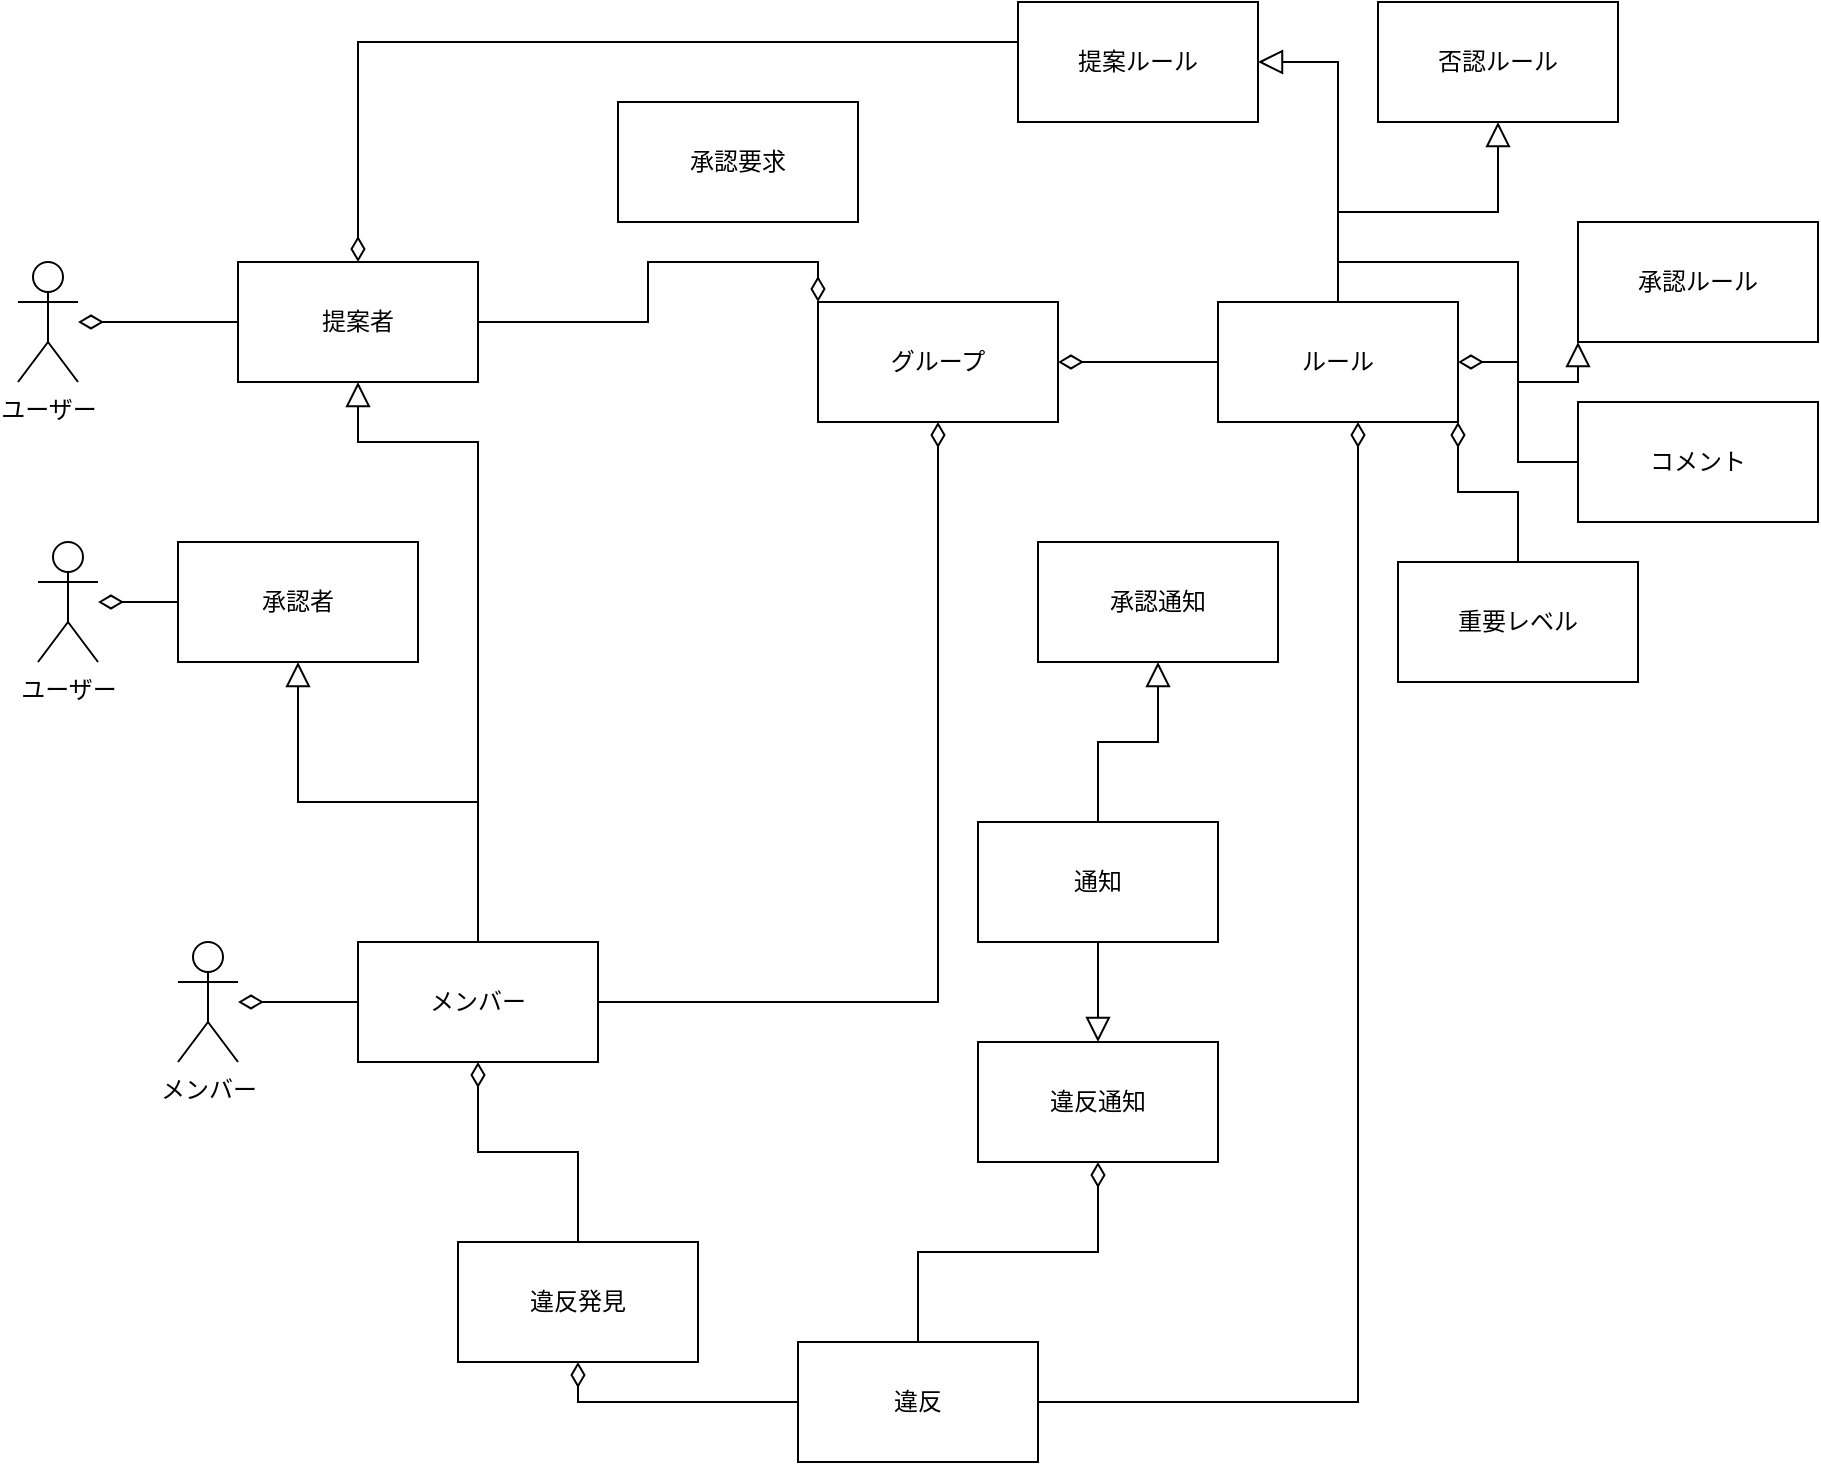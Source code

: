 <mxfile version="19.0.0" type="github">
  <diagram id="R2lEEEUBdFMjLlhIrx00" name="ドメインモデル図">
    <mxGraphModel dx="2276" dy="1926" grid="1" gridSize="10" guides="1" tooltips="1" connect="1" arrows="1" fold="1" page="1" pageScale="1" pageWidth="850" pageHeight="1100" math="0" shadow="0" extFonts="Permanent Marker^https://fonts.googleapis.com/css?family=Permanent+Marker">
      <root>
        <mxCell id="0" />
        <mxCell id="1" parent="0" />
        <mxCell id="_SxBBcL78iUrck4OVo9e-7" value="グループ" style="rounded=0;whiteSpace=wrap;html=1;" vertex="1" parent="1">
          <mxGeometry x="370" y="90" width="120" height="60" as="geometry" />
        </mxCell>
        <mxCell id="-lfu1qbJymrr4VfXlg2W-14" style="edgeStyle=orthogonalEdgeStyle;rounded=0;orthogonalLoop=1;jettySize=auto;html=1;endArrow=diamondThin;endFill=0;endSize=10;" edge="1" parent="1" source="-lfu1qbJymrr4VfXlg2W-2" target="-lfu1qbJymrr4VfXlg2W-4">
          <mxGeometry relative="1" as="geometry" />
        </mxCell>
        <mxCell id="-lfu1qbJymrr4VfXlg2W-2" value="承認者" style="rounded=0;whiteSpace=wrap;html=1;" vertex="1" parent="1">
          <mxGeometry x="50" y="210" width="120" height="60" as="geometry" />
        </mxCell>
        <mxCell id="-lfu1qbJymrr4VfXlg2W-11" style="edgeStyle=orthogonalEdgeStyle;rounded=0;orthogonalLoop=1;jettySize=auto;html=1;entryX=0;entryY=0;entryDx=0;entryDy=0;endArrow=diamondThin;endFill=0;endSize=10;" edge="1" parent="1" source="-lfu1qbJymrr4VfXlg2W-3" target="_SxBBcL78iUrck4OVo9e-7">
          <mxGeometry relative="1" as="geometry" />
        </mxCell>
        <mxCell id="-lfu1qbJymrr4VfXlg2W-29" style="edgeStyle=orthogonalEdgeStyle;rounded=0;orthogonalLoop=1;jettySize=auto;html=1;endArrow=diamondThin;endFill=0;endSize=10;" edge="1" parent="1" source="-lfu1qbJymrr4VfXlg2W-3" target="-lfu1qbJymrr4VfXlg2W-15">
          <mxGeometry relative="1" as="geometry" />
        </mxCell>
        <mxCell id="-lfu1qbJymrr4VfXlg2W-3" value="提案者" style="rounded=0;whiteSpace=wrap;html=1;" vertex="1" parent="1">
          <mxGeometry x="80" y="70" width="120" height="60" as="geometry" />
        </mxCell>
        <mxCell id="-lfu1qbJymrr4VfXlg2W-4" value="ユーザー" style="shape=umlActor;verticalLabelPosition=bottom;verticalAlign=top;html=1;outlineConnect=0;" vertex="1" parent="1">
          <mxGeometry x="-20" y="210" width="30" height="60" as="geometry" />
        </mxCell>
        <mxCell id="-lfu1qbJymrr4VfXlg2W-10" style="edgeStyle=orthogonalEdgeStyle;rounded=0;orthogonalLoop=1;jettySize=auto;html=1;entryX=1;entryY=0.5;entryDx=0;entryDy=0;endArrow=diamondThin;endFill=0;endSize=10;" edge="1" parent="1" source="-lfu1qbJymrr4VfXlg2W-5" target="_SxBBcL78iUrck4OVo9e-7">
          <mxGeometry relative="1" as="geometry" />
        </mxCell>
        <mxCell id="-lfu1qbJymrr4VfXlg2W-51" style="edgeStyle=orthogonalEdgeStyle;rounded=0;orthogonalLoop=1;jettySize=auto;html=1;entryX=0;entryY=1;entryDx=0;entryDy=0;endArrow=block;endFill=0;endSize=10;exitX=0.5;exitY=0;exitDx=0;exitDy=0;" edge="1" parent="1" source="-lfu1qbJymrr4VfXlg2W-5" target="-lfu1qbJymrr4VfXlg2W-50">
          <mxGeometry relative="1" as="geometry" />
        </mxCell>
        <mxCell id="-lfu1qbJymrr4VfXlg2W-53" style="edgeStyle=orthogonalEdgeStyle;rounded=0;orthogonalLoop=1;jettySize=auto;html=1;endArrow=block;endFill=0;endSize=10;" edge="1" parent="1" source="-lfu1qbJymrr4VfXlg2W-5" target="-lfu1qbJymrr4VfXlg2W-52">
          <mxGeometry relative="1" as="geometry" />
        </mxCell>
        <mxCell id="-lfu1qbJymrr4VfXlg2W-55" style="edgeStyle=orthogonalEdgeStyle;rounded=0;orthogonalLoop=1;jettySize=auto;html=1;entryX=1;entryY=0.5;entryDx=0;entryDy=0;endArrow=block;endFill=0;endSize=10;" edge="1" parent="1" source="-lfu1qbJymrr4VfXlg2W-5" target="-lfu1qbJymrr4VfXlg2W-28">
          <mxGeometry relative="1" as="geometry" />
        </mxCell>
        <mxCell id="-lfu1qbJymrr4VfXlg2W-5" value="ルール" style="rounded=0;whiteSpace=wrap;html=1;" vertex="1" parent="1">
          <mxGeometry x="570" y="90" width="120" height="60" as="geometry" />
        </mxCell>
        <mxCell id="-lfu1qbJymrr4VfXlg2W-15" value="ユーザー" style="shape=umlActor;verticalLabelPosition=bottom;verticalAlign=top;html=1;outlineConnect=0;" vertex="1" parent="1">
          <mxGeometry x="-30" y="70" width="30" height="60" as="geometry" />
        </mxCell>
        <mxCell id="-lfu1qbJymrr4VfXlg2W-18" value="承認要求" style="rounded=0;whiteSpace=wrap;html=1;" vertex="1" parent="1">
          <mxGeometry x="270" y="-10" width="120" height="60" as="geometry" />
        </mxCell>
        <mxCell id="-lfu1qbJymrr4VfXlg2W-21" style="edgeStyle=orthogonalEdgeStyle;rounded=0;orthogonalLoop=1;jettySize=auto;html=1;entryX=1;entryY=0.5;entryDx=0;entryDy=0;endArrow=diamondThin;endFill=0;endSize=10;" edge="1" parent="1" source="-lfu1qbJymrr4VfXlg2W-20" target="-lfu1qbJymrr4VfXlg2W-5">
          <mxGeometry relative="1" as="geometry" />
        </mxCell>
        <mxCell id="-lfu1qbJymrr4VfXlg2W-20" value="コメント" style="rounded=0;whiteSpace=wrap;html=1;" vertex="1" parent="1">
          <mxGeometry x="750" y="140" width="120" height="60" as="geometry" />
        </mxCell>
        <mxCell id="-lfu1qbJymrr4VfXlg2W-22" value="メンバー" style="shape=umlActor;verticalLabelPosition=bottom;verticalAlign=top;html=1;outlineConnect=0;" vertex="1" parent="1">
          <mxGeometry x="50" y="410" width="30" height="60" as="geometry" />
        </mxCell>
        <mxCell id="-lfu1qbJymrr4VfXlg2W-36" style="edgeStyle=orthogonalEdgeStyle;rounded=0;orthogonalLoop=1;jettySize=auto;html=1;endArrow=diamondThin;endFill=0;endSize=10;" edge="1" parent="1" source="-lfu1qbJymrr4VfXlg2W-23" target="-lfu1qbJymrr4VfXlg2W-31">
          <mxGeometry relative="1" as="geometry" />
        </mxCell>
        <mxCell id="-lfu1qbJymrr4VfXlg2W-38" style="edgeStyle=orthogonalEdgeStyle;rounded=0;orthogonalLoop=1;jettySize=auto;html=1;endArrow=diamondThin;endFill=0;endSize=10;entryX=0.5;entryY=1;entryDx=0;entryDy=0;" edge="1" parent="1" source="-lfu1qbJymrr4VfXlg2W-31" target="_SxBBcL78iUrck4OVo9e-7">
          <mxGeometry relative="1" as="geometry">
            <mxPoint x="200" y="400" as="sourcePoint" />
            <mxPoint x="410" y="190" as="targetPoint" />
          </mxGeometry>
        </mxCell>
        <mxCell id="-lfu1qbJymrr4VfXlg2W-23" value="違反発見" style="rounded=0;whiteSpace=wrap;html=1;" vertex="1" parent="1">
          <mxGeometry x="190" y="560" width="120" height="60" as="geometry" />
        </mxCell>
        <mxCell id="-lfu1qbJymrr4VfXlg2W-47" style="edgeStyle=orthogonalEdgeStyle;rounded=0;orthogonalLoop=1;jettySize=auto;html=1;entryX=1;entryY=1;entryDx=0;entryDy=0;endArrow=diamondThin;endFill=0;endSize=10;" edge="1" parent="1" source="-lfu1qbJymrr4VfXlg2W-24" target="-lfu1qbJymrr4VfXlg2W-5">
          <mxGeometry relative="1" as="geometry" />
        </mxCell>
        <mxCell id="-lfu1qbJymrr4VfXlg2W-24" value="重要レベル" style="rounded=0;whiteSpace=wrap;html=1;" vertex="1" parent="1">
          <mxGeometry x="660" y="220" width="120" height="60" as="geometry" />
        </mxCell>
        <mxCell id="-lfu1qbJymrr4VfXlg2W-48" style="edgeStyle=orthogonalEdgeStyle;rounded=0;orthogonalLoop=1;jettySize=auto;html=1;endArrow=block;endFill=0;endSize=10;" edge="1" parent="1" source="-lfu1qbJymrr4VfXlg2W-25" target="-lfu1qbJymrr4VfXlg2W-27">
          <mxGeometry relative="1" as="geometry" />
        </mxCell>
        <mxCell id="-lfu1qbJymrr4VfXlg2W-49" style="edgeStyle=orthogonalEdgeStyle;rounded=0;orthogonalLoop=1;jettySize=auto;html=1;endArrow=block;endFill=0;endSize=10;" edge="1" parent="1" source="-lfu1qbJymrr4VfXlg2W-25" target="-lfu1qbJymrr4VfXlg2W-26">
          <mxGeometry relative="1" as="geometry" />
        </mxCell>
        <mxCell id="-lfu1qbJymrr4VfXlg2W-25" value="通知" style="rounded=0;whiteSpace=wrap;html=1;" vertex="1" parent="1">
          <mxGeometry x="450" y="350" width="120" height="60" as="geometry" />
        </mxCell>
        <mxCell id="-lfu1qbJymrr4VfXlg2W-26" value="違反通知" style="rounded=0;whiteSpace=wrap;html=1;" vertex="1" parent="1">
          <mxGeometry x="450" y="460" width="120" height="60" as="geometry" />
        </mxCell>
        <mxCell id="-lfu1qbJymrr4VfXlg2W-27" value="承認通知" style="rounded=0;whiteSpace=wrap;html=1;" vertex="1" parent="1">
          <mxGeometry x="480" y="210" width="120" height="60" as="geometry" />
        </mxCell>
        <mxCell id="-lfu1qbJymrr4VfXlg2W-42" style="edgeStyle=orthogonalEdgeStyle;rounded=0;orthogonalLoop=1;jettySize=auto;html=1;entryX=0.5;entryY=0;entryDx=0;entryDy=0;endArrow=diamondThin;endFill=0;endSize=10;exitX=0;exitY=0.5;exitDx=0;exitDy=0;" edge="1" parent="1" source="-lfu1qbJymrr4VfXlg2W-28" target="-lfu1qbJymrr4VfXlg2W-3">
          <mxGeometry relative="1" as="geometry">
            <Array as="points">
              <mxPoint x="470" y="-40" />
              <mxPoint x="140" y="-40" />
            </Array>
          </mxGeometry>
        </mxCell>
        <mxCell id="-lfu1qbJymrr4VfXlg2W-28" value="提案ルール" style="rounded=0;whiteSpace=wrap;html=1;" vertex="1" parent="1">
          <mxGeometry x="470" y="-60" width="120" height="60" as="geometry" />
        </mxCell>
        <mxCell id="-lfu1qbJymrr4VfXlg2W-32" style="edgeStyle=orthogonalEdgeStyle;rounded=0;orthogonalLoop=1;jettySize=auto;html=1;endArrow=diamondThin;endFill=0;endSize=10;" edge="1" parent="1" source="-lfu1qbJymrr4VfXlg2W-31" target="-lfu1qbJymrr4VfXlg2W-22">
          <mxGeometry relative="1" as="geometry" />
        </mxCell>
        <mxCell id="-lfu1qbJymrr4VfXlg2W-56" style="edgeStyle=orthogonalEdgeStyle;rounded=0;orthogonalLoop=1;jettySize=auto;html=1;endArrow=block;endFill=0;endSize=10;" edge="1" parent="1" source="-lfu1qbJymrr4VfXlg2W-31" target="-lfu1qbJymrr4VfXlg2W-2">
          <mxGeometry relative="1" as="geometry" />
        </mxCell>
        <mxCell id="-lfu1qbJymrr4VfXlg2W-57" style="edgeStyle=orthogonalEdgeStyle;rounded=0;orthogonalLoop=1;jettySize=auto;html=1;entryX=0.5;entryY=1;entryDx=0;entryDy=0;endArrow=block;endFill=0;endSize=10;" edge="1" parent="1" source="-lfu1qbJymrr4VfXlg2W-31" target="-lfu1qbJymrr4VfXlg2W-3">
          <mxGeometry relative="1" as="geometry">
            <Array as="points">
              <mxPoint x="200" y="160" />
              <mxPoint x="140" y="160" />
            </Array>
          </mxGeometry>
        </mxCell>
        <mxCell id="-lfu1qbJymrr4VfXlg2W-31" value="メンバー" style="rounded=0;whiteSpace=wrap;html=1;" vertex="1" parent="1">
          <mxGeometry x="140" y="410" width="120" height="60" as="geometry" />
        </mxCell>
        <mxCell id="-lfu1qbJymrr4VfXlg2W-35" style="edgeStyle=orthogonalEdgeStyle;rounded=0;orthogonalLoop=1;jettySize=auto;html=1;entryX=0.5;entryY=1;entryDx=0;entryDy=0;endArrow=diamondThin;endFill=0;endSize=10;" edge="1" parent="1" source="-lfu1qbJymrr4VfXlg2W-33" target="-lfu1qbJymrr4VfXlg2W-23">
          <mxGeometry relative="1" as="geometry" />
        </mxCell>
        <mxCell id="-lfu1qbJymrr4VfXlg2W-40" style="edgeStyle=orthogonalEdgeStyle;rounded=0;orthogonalLoop=1;jettySize=auto;html=1;endArrow=diamondThin;endFill=0;endSize=10;" edge="1" parent="1" source="-lfu1qbJymrr4VfXlg2W-33" target="-lfu1qbJymrr4VfXlg2W-5">
          <mxGeometry relative="1" as="geometry">
            <Array as="points">
              <mxPoint x="640" y="640" />
            </Array>
          </mxGeometry>
        </mxCell>
        <mxCell id="-lfu1qbJymrr4VfXlg2W-46" style="edgeStyle=orthogonalEdgeStyle;rounded=0;orthogonalLoop=1;jettySize=auto;html=1;entryX=0.5;entryY=1;entryDx=0;entryDy=0;endArrow=diamondThin;endFill=0;endSize=10;" edge="1" parent="1" source="-lfu1qbJymrr4VfXlg2W-33" target="-lfu1qbJymrr4VfXlg2W-26">
          <mxGeometry relative="1" as="geometry" />
        </mxCell>
        <mxCell id="-lfu1qbJymrr4VfXlg2W-33" value="違反" style="rounded=0;whiteSpace=wrap;html=1;" vertex="1" parent="1">
          <mxGeometry x="360" y="610" width="120" height="60" as="geometry" />
        </mxCell>
        <mxCell id="-lfu1qbJymrr4VfXlg2W-50" value="承認ルール" style="rounded=0;whiteSpace=wrap;html=1;" vertex="1" parent="1">
          <mxGeometry x="750" y="50" width="120" height="60" as="geometry" />
        </mxCell>
        <mxCell id="-lfu1qbJymrr4VfXlg2W-52" value="否認ルール" style="rounded=0;whiteSpace=wrap;html=1;" vertex="1" parent="1">
          <mxGeometry x="650" y="-60" width="120" height="60" as="geometry" />
        </mxCell>
      </root>
    </mxGraphModel>
  </diagram>
</mxfile>
